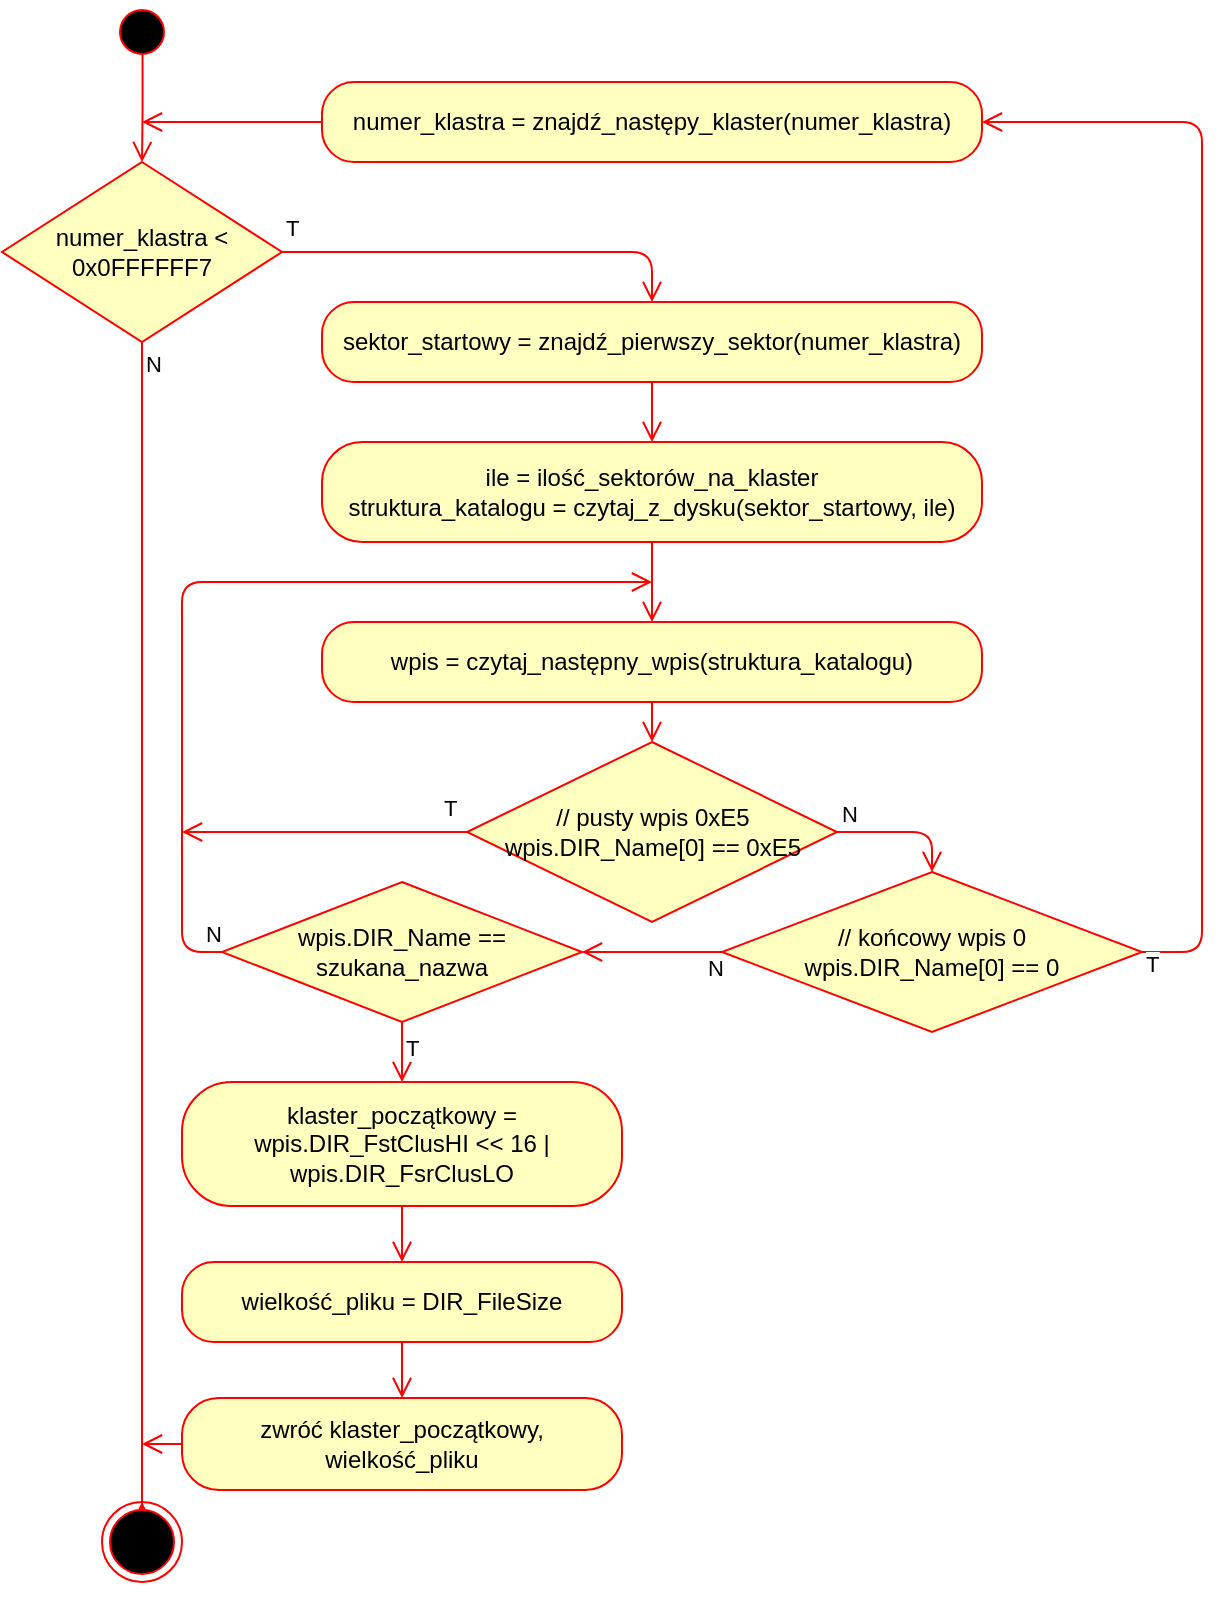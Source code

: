 <mxfile version="11.2.8" type="device" pages="1"><diagram id="ZeBu_O-w2HS3tOOo7uhh" name="Page-1"><mxGraphModel dx="1358" dy="727" grid="1" gridSize="10" guides="1" tooltips="1" connect="1" arrows="1" fold="1" page="1" pageScale="1" pageWidth="850" pageHeight="1100" math="0" shadow="0"><root><mxCell id="0"/><mxCell id="1" parent="0"/><mxCell id="nTG7tiPMyl9818tsjsPy-12" value="numer_klastra &amp;lt; 0x0FFFFFF7" style="rhombus;whiteSpace=wrap;html=1;fillColor=#ffffc0;strokeColor=#ff0000;" vertex="1" parent="1"><mxGeometry x="10" y="90" width="140" height="90" as="geometry"/></mxCell><mxCell id="nTG7tiPMyl9818tsjsPy-13" value="N" style="edgeStyle=orthogonalEdgeStyle;html=1;align=left;verticalAlign=bottom;endArrow=open;endSize=8;strokeColor=#ff0000;entryX=0.5;entryY=0;entryDx=0;entryDy=0;" edge="1" source="nTG7tiPMyl9818tsjsPy-12" parent="1" target="nTG7tiPMyl9818tsjsPy-36"><mxGeometry x="1" y="560" relative="1" as="geometry"><mxPoint x="20" y="270" as="targetPoint"/><Array as="points"><mxPoint x="80" y="800"/></Array><mxPoint x="560" y="-560" as="offset"/></mxGeometry></mxCell><mxCell id="nTG7tiPMyl9818tsjsPy-14" value="T" style="edgeStyle=orthogonalEdgeStyle;html=1;align=left;verticalAlign=top;endArrow=open;endSize=8;strokeColor=#ff0000;entryX=0.5;entryY=0;entryDx=0;entryDy=0;" edge="1" source="nTG7tiPMyl9818tsjsPy-12" parent="1" target="nTG7tiPMyl9818tsjsPy-18"><mxGeometry x="0.762" y="-187" relative="1" as="geometry"><mxPoint x="220" y="200" as="targetPoint"/><mxPoint x="2" y="-25" as="offset"/></mxGeometry></mxCell><mxCell id="nTG7tiPMyl9818tsjsPy-16" value="" style="ellipse;html=1;shape=startState;fillColor=#000000;strokeColor=#ff0000;" vertex="1" parent="1"><mxGeometry x="65" y="10" width="30" height="30" as="geometry"/></mxCell><mxCell id="nTG7tiPMyl9818tsjsPy-17" value="" style="edgeStyle=orthogonalEdgeStyle;html=1;verticalAlign=bottom;endArrow=open;endSize=8;strokeColor=#ff0000;entryX=0.5;entryY=0;entryDx=0;entryDy=0;exitX=0.509;exitY=0.863;exitDx=0;exitDy=0;exitPerimeter=0;" edge="1" source="nTG7tiPMyl9818tsjsPy-16" parent="1" target="nTG7tiPMyl9818tsjsPy-12"><mxGeometry relative="1" as="geometry"><mxPoint x="80" y="100" as="targetPoint"/></mxGeometry></mxCell><mxCell id="nTG7tiPMyl9818tsjsPy-18" value="sektor_startowy = znajdź_pierwszy_sektor(numer_klastra)" style="rounded=1;whiteSpace=wrap;html=1;arcSize=40;fontColor=#000000;fillColor=#ffffc0;strokeColor=#ff0000;" vertex="1" parent="1"><mxGeometry x="170" y="160" width="330" height="40" as="geometry"/></mxCell><mxCell id="nTG7tiPMyl9818tsjsPy-19" value="" style="edgeStyle=orthogonalEdgeStyle;html=1;verticalAlign=bottom;endArrow=open;endSize=8;strokeColor=#ff0000;entryX=0.5;entryY=0;entryDx=0;entryDy=0;" edge="1" source="nTG7tiPMyl9818tsjsPy-18" parent="1" target="nTG7tiPMyl9818tsjsPy-21"><mxGeometry relative="1" as="geometry"><mxPoint x="300" y="220" as="targetPoint"/></mxGeometry></mxCell><mxCell id="nTG7tiPMyl9818tsjsPy-21" value="&lt;div&gt;ile = ilość_sektorów_na_klaster&lt;/div&gt;&lt;div&gt;struktura_katalogu = czytaj_z_dysku(sektor_startowy, ile)&lt;br&gt;&lt;/div&gt;" style="rounded=1;whiteSpace=wrap;html=1;arcSize=40;fontColor=#000000;fillColor=#ffffc0;strokeColor=#ff0000;" vertex="1" parent="1"><mxGeometry x="170" y="230" width="330" height="50" as="geometry"/></mxCell><mxCell id="nTG7tiPMyl9818tsjsPy-22" value="" style="edgeStyle=orthogonalEdgeStyle;html=1;verticalAlign=bottom;endArrow=open;endSize=8;strokeColor=#ff0000;entryX=0.5;entryY=0;entryDx=0;entryDy=0;" edge="1" parent="1" source="nTG7tiPMyl9818tsjsPy-21" target="nTG7tiPMyl9818tsjsPy-23"><mxGeometry relative="1" as="geometry"><mxPoint x="285" y="330" as="targetPoint"/></mxGeometry></mxCell><mxCell id="nTG7tiPMyl9818tsjsPy-23" value="wpis = czytaj_następny_wpis(struktura_katalogu)" style="rounded=1;whiteSpace=wrap;html=1;arcSize=40;fontColor=#000000;fillColor=#ffffc0;strokeColor=#ff0000;" vertex="1" parent="1"><mxGeometry x="170" y="320" width="330" height="40" as="geometry"/></mxCell><mxCell id="nTG7tiPMyl9818tsjsPy-24" value="" style="edgeStyle=orthogonalEdgeStyle;html=1;verticalAlign=bottom;endArrow=open;endSize=8;strokeColor=#ff0000;entryX=0.5;entryY=0;entryDx=0;entryDy=0;" edge="1" source="nTG7tiPMyl9818tsjsPy-23" parent="1" target="nTG7tiPMyl9818tsjsPy-25"><mxGeometry relative="1" as="geometry"><mxPoint x="230" y="460" as="targetPoint"/></mxGeometry></mxCell><mxCell id="nTG7tiPMyl9818tsjsPy-25" value="&lt;div&gt;// pusty wpis 0xE5&lt;br&gt;&lt;/div&gt;&lt;div&gt;wpis.DIR_Name[0] == 0xE5&lt;br&gt;&lt;/div&gt;" style="rhombus;whiteSpace=wrap;html=1;fillColor=#ffffc0;strokeColor=#ff0000;" vertex="1" parent="1"><mxGeometry x="242.5" y="380" width="185" height="90" as="geometry"/></mxCell><mxCell id="nTG7tiPMyl9818tsjsPy-26" value="N" style="edgeStyle=orthogonalEdgeStyle;html=1;align=left;verticalAlign=bottom;endArrow=open;endSize=8;strokeColor=#ff0000;exitX=1;exitY=0.5;exitDx=0;exitDy=0;entryX=0.5;entryY=0;entryDx=0;entryDy=0;" edge="1" source="nTG7tiPMyl9818tsjsPy-25" parent="1" target="nTG7tiPMyl9818tsjsPy-37"><mxGeometry x="0.407" y="-47" relative="1" as="geometry"><mxPoint x="570" y="460" as="targetPoint"/><mxPoint as="offset"/></mxGeometry></mxCell><mxCell id="nTG7tiPMyl9818tsjsPy-27" value="T" style="edgeStyle=orthogonalEdgeStyle;html=1;align=left;verticalAlign=top;endArrow=open;endSize=8;strokeColor=#ff0000;exitX=0;exitY=0.5;exitDx=0;exitDy=0;" edge="1" source="nTG7tiPMyl9818tsjsPy-25" parent="1"><mxGeometry x="-0.809" y="-25" relative="1" as="geometry"><mxPoint x="100" y="425" as="targetPoint"/><mxPoint x="242.6" y="431" as="sourcePoint"/><mxPoint as="offset"/></mxGeometry></mxCell><mxCell id="nTG7tiPMyl9818tsjsPy-36" value="" style="ellipse;html=1;shape=endState;fillColor=#000000;strokeColor=#ff0000;" vertex="1" parent="1"><mxGeometry x="60" y="760" width="40" height="40" as="geometry"/></mxCell><mxCell id="nTG7tiPMyl9818tsjsPy-37" value="&lt;div&gt;// końcowy wpis 0&lt;/div&gt;&lt;div&gt;wpis.DIR_Name[0] == 0&lt;br&gt;&lt;/div&gt;" style="rhombus;whiteSpace=wrap;html=1;fillColor=#ffffc0;strokeColor=#ff0000;" vertex="1" parent="1"><mxGeometry x="370" y="445" width="210" height="80" as="geometry"/></mxCell><mxCell id="nTG7tiPMyl9818tsjsPy-38" value="T" style="edgeStyle=orthogonalEdgeStyle;html=1;align=left;verticalAlign=bottom;endArrow=open;endSize=8;strokeColor=#ff0000;entryX=1;entryY=0.5;entryDx=0;entryDy=0;" edge="1" source="nTG7tiPMyl9818tsjsPy-37" parent="1" target="nTG7tiPMyl9818tsjsPy-57"><mxGeometry x="-0.891" y="34" relative="1" as="geometry"><mxPoint x="520" y="70" as="targetPoint"/><Array as="points"><mxPoint x="610" y="485"/><mxPoint x="610" y="70"/></Array><mxPoint x="4" y="15" as="offset"/></mxGeometry></mxCell><mxCell id="nTG7tiPMyl9818tsjsPy-39" value="N" style="edgeStyle=orthogonalEdgeStyle;html=1;align=left;verticalAlign=top;endArrow=open;endSize=8;strokeColor=#ff0000;exitX=0;exitY=0.5;exitDx=0;exitDy=0;entryX=1;entryY=0.5;entryDx=0;entryDy=0;" edge="1" source="nTG7tiPMyl9818tsjsPy-37" parent="1" target="nTG7tiPMyl9818tsjsPy-43"><mxGeometry x="-0.724" y="-5" relative="1" as="geometry"><mxPoint x="350" y="530" as="targetPoint"/><mxPoint as="offset"/></mxGeometry></mxCell><mxCell id="nTG7tiPMyl9818tsjsPy-43" value="wpis.DIR_Name == szukana_nazwa" style="rhombus;whiteSpace=wrap;html=1;fillColor=#ffffc0;strokeColor=#ff0000;" vertex="1" parent="1"><mxGeometry x="120" y="450" width="180" height="70" as="geometry"/></mxCell><mxCell id="nTG7tiPMyl9818tsjsPy-44" value="N" style="edgeStyle=orthogonalEdgeStyle;html=1;align=left;verticalAlign=bottom;endArrow=open;endSize=8;strokeColor=#ff0000;" edge="1" parent="1"><mxGeometry x="-0.953" relative="1" as="geometry"><mxPoint x="335" y="300" as="targetPoint"/><mxPoint x="120" y="485" as="sourcePoint"/><Array as="points"><mxPoint x="100" y="485"/><mxPoint x="100" y="300"/></Array><mxPoint as="offset"/></mxGeometry></mxCell><mxCell id="nTG7tiPMyl9818tsjsPy-45" value="T" style="edgeStyle=orthogonalEdgeStyle;html=1;align=left;verticalAlign=top;endArrow=open;endSize=8;strokeColor=#ff0000;exitX=0.5;exitY=1;exitDx=0;exitDy=0;entryX=0.5;entryY=0;entryDx=0;entryDy=0;" edge="1" source="nTG7tiPMyl9818tsjsPy-43" parent="1" target="nTG7tiPMyl9818tsjsPy-46"><mxGeometry x="-1" relative="1" as="geometry"><mxPoint x="490" y="710" as="targetPoint"/><mxPoint as="offset"/></mxGeometry></mxCell><mxCell id="nTG7tiPMyl9818tsjsPy-46" value="klaster_początkowy = wpis.DIR_FstClusHI &amp;lt;&amp;lt; 16 | wpis.DIR_FsrClusLO" style="rounded=1;whiteSpace=wrap;html=1;arcSize=40;fontColor=#000000;fillColor=#ffffc0;strokeColor=#ff0000;" vertex="1" parent="1"><mxGeometry x="100" y="550" width="220" height="62" as="geometry"/></mxCell><mxCell id="nTG7tiPMyl9818tsjsPy-47" value="" style="edgeStyle=orthogonalEdgeStyle;html=1;verticalAlign=bottom;endArrow=open;endSize=8;strokeColor=#ff0000;exitX=0.5;exitY=1;exitDx=0;exitDy=0;entryX=0.5;entryY=0;entryDx=0;entryDy=0;" edge="1" source="nTG7tiPMyl9818tsjsPy-46" parent="1" target="nTG7tiPMyl9818tsjsPy-48"><mxGeometry relative="1" as="geometry"><mxPoint x="230" y="738" as="targetPoint"/></mxGeometry></mxCell><mxCell id="nTG7tiPMyl9818tsjsPy-48" value="wielkość_pliku = DIR_FileSize" style="rounded=1;whiteSpace=wrap;html=1;arcSize=40;fontColor=#000000;fillColor=#ffffc0;strokeColor=#ff0000;" vertex="1" parent="1"><mxGeometry x="100" y="640" width="220" height="40" as="geometry"/></mxCell><mxCell id="nTG7tiPMyl9818tsjsPy-49" value="" style="edgeStyle=orthogonalEdgeStyle;html=1;verticalAlign=bottom;endArrow=open;endSize=8;strokeColor=#ff0000;entryX=0.5;entryY=0;entryDx=0;entryDy=0;" edge="1" source="nTG7tiPMyl9818tsjsPy-48" parent="1" target="nTG7tiPMyl9818tsjsPy-50"><mxGeometry relative="1" as="geometry"><mxPoint x="180" y="858" as="targetPoint"/></mxGeometry></mxCell><mxCell id="nTG7tiPMyl9818tsjsPy-50" value="zwróć klaster_początkowy, wielkość_pliku" style="rounded=1;whiteSpace=wrap;html=1;arcSize=40;fontColor=#000000;fillColor=#ffffc0;strokeColor=#ff0000;" vertex="1" parent="1"><mxGeometry x="100" y="708" width="220" height="46" as="geometry"/></mxCell><mxCell id="nTG7tiPMyl9818tsjsPy-51" value="" style="edgeStyle=orthogonalEdgeStyle;html=1;verticalAlign=bottom;endArrow=open;endSize=8;strokeColor=#ff0000;" edge="1" parent="1" source="nTG7tiPMyl9818tsjsPy-50"><mxGeometry relative="1" as="geometry"><mxPoint x="80" y="731" as="targetPoint"/></mxGeometry></mxCell><mxCell id="nTG7tiPMyl9818tsjsPy-57" value="numer_klastra = znajdź_następy_klaster(numer_klastra)" style="rounded=1;whiteSpace=wrap;html=1;arcSize=40;fontColor=#000000;fillColor=#ffffc0;strokeColor=#ff0000;" vertex="1" parent="1"><mxGeometry x="170" y="50" width="330" height="40" as="geometry"/></mxCell><mxCell id="nTG7tiPMyl9818tsjsPy-58" value="" style="edgeStyle=orthogonalEdgeStyle;html=1;verticalAlign=bottom;endArrow=open;endSize=8;strokeColor=#ff0000;" edge="1" source="nTG7tiPMyl9818tsjsPy-57" parent="1"><mxGeometry relative="1" as="geometry"><mxPoint x="80" y="70" as="targetPoint"/></mxGeometry></mxCell></root></mxGraphModel></diagram></mxfile>